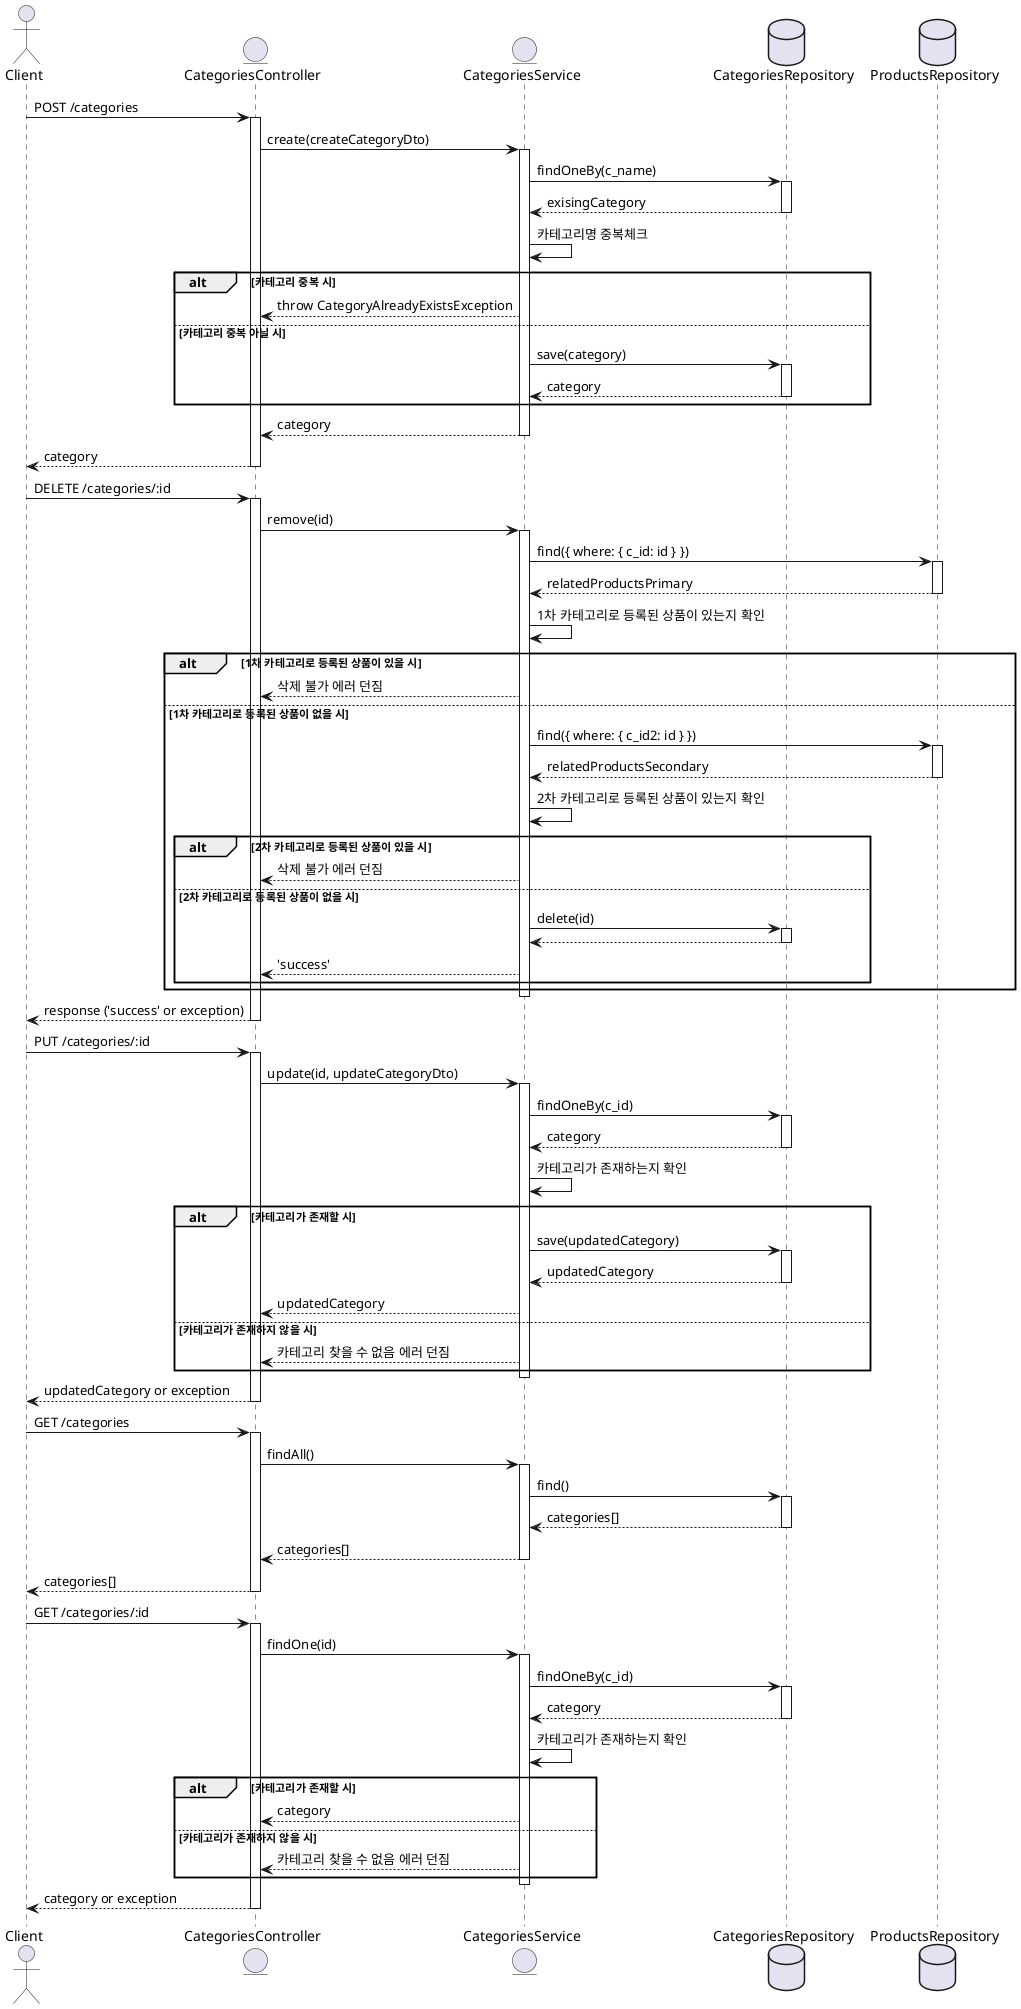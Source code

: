 @startuml
actor Client

entity "CategoriesController" as Controller

entity "CategoriesService" as Service

database "CategoriesRepository" as CategoriesRepo
database "ProductsRepository" as ProductsRepo

' Create
Client -> Controller : POST /categories
activate Controller
Controller -> Service : create(createCategoryDto)
activate Service
Service -> CategoriesRepo : findOneBy(c_name)
activate CategoriesRepo
CategoriesRepo --> Service : exisingCategory
deactivate CategoriesRepo
Service -> Service : 카테고리명 중복체크
alt 카테고리 중복 시
  Service --> Controller : throw CategoryAlreadyExistsException
else 카테고리 중복 아닐 시
  Service -> CategoriesRepo : save(category)
  activate CategoriesRepo
  CategoriesRepo --> Service : category
  deactivate CategoriesRepo
end
Service --> Controller : category
deactivate Service
Controller --> Client : category
deactivate Controller

' Remove
Client -> Controller : DELETE /categories/:id
activate Controller
Controller -> Service : remove(id)
activate Service
Service -> ProductsRepo : find({ where: { c_id: id } })
activate ProductsRepo
ProductsRepo --> Service : relatedProductsPrimary
deactivate ProductsRepo
Service -> Service : 1차 카테고리로 등록된 상품이 있는지 확인
alt 1차 카테고리로 등록된 상품이 있을 시
  Service --> Controller : 삭제 불가 에러 던짐
else 1차 카테고리로 등록된 상품이 없을 시
  Service -> ProductsRepo : find({ where: { c_id2: id } })
  activate ProductsRepo
  ProductsRepo --> Service : relatedProductsSecondary
  deactivate ProductsRepo
  Service -> Service : 2차 카테고리로 등록된 상품이 있는지 확인
  alt 2차 카테고리로 등록된 상품이 있을 시
    Service --> Controller : 삭제 불가 에러 던짐
  else 2차 카테고리로 등록된 상품이 없을 시
    Service -> CategoriesRepo : delete(id)
    activate CategoriesRepo
    CategoriesRepo --> Service
    deactivate CategoriesRepo
    Service --> Controller : 'success'
  end
end
deactivate Service
Controller --> Client : response ('success' or exception)
deactivate Controller

' Update
Client -> Controller : PUT /categories/:id
activate Controller
Controller -> Service : update(id, updateCategoryDto)
activate Service
Service -> CategoriesRepo : findOneBy(c_id)
activate CategoriesRepo
CategoriesRepo --> Service : category
deactivate CategoriesRepo
Service -> Service : 카테고리가 존재하는지 확인
alt 카테고리가 존재할 시
  Service -> CategoriesRepo : save(updatedCategory)
  activate CategoriesRepo
  CategoriesRepo --> Service : updatedCategory
  deactivate CategoriesRepo
  Service --> Controller : updatedCategory
else 카테고리가 존재하지 않을 시
  Service --> Controller : 카테고리 찾을 수 없음 에러 던짐
end
deactivate Service
Controller --> Client : updatedCategory or exception
deactivate Controller

' Find All
Client -> Controller : GET /categories
activate Controller
Controller -> Service : findAll()
activate Service
Service -> CategoriesRepo : find()
activate CategoriesRepo
CategoriesRepo --> Service : categories[]
deactivate CategoriesRepo
Service --> Controller : categories[]
deactivate Service
Controller --> Client : categories[]
deactivate Controller

' Find One
Client -> Controller : GET /categories/:id
activate Controller
Controller -> Service : findOne(id)
activate Service
Service -> CategoriesRepo : findOneBy(c_id)
activate CategoriesRepo
CategoriesRepo --> Service : category
deactivate CategoriesRepo
Service -> Service : 카테고리가 존재하는지 확인
alt 카테고리가 존재할 시
  Service --> Controller : category
else 카테고리가 존재하지 않을 시
  Service --> Controller : 카테고리 찾을 수 없음 에러 던짐
end
deactivate Service
Controller --> Client : category or exception
deactivate Controller


@enduml